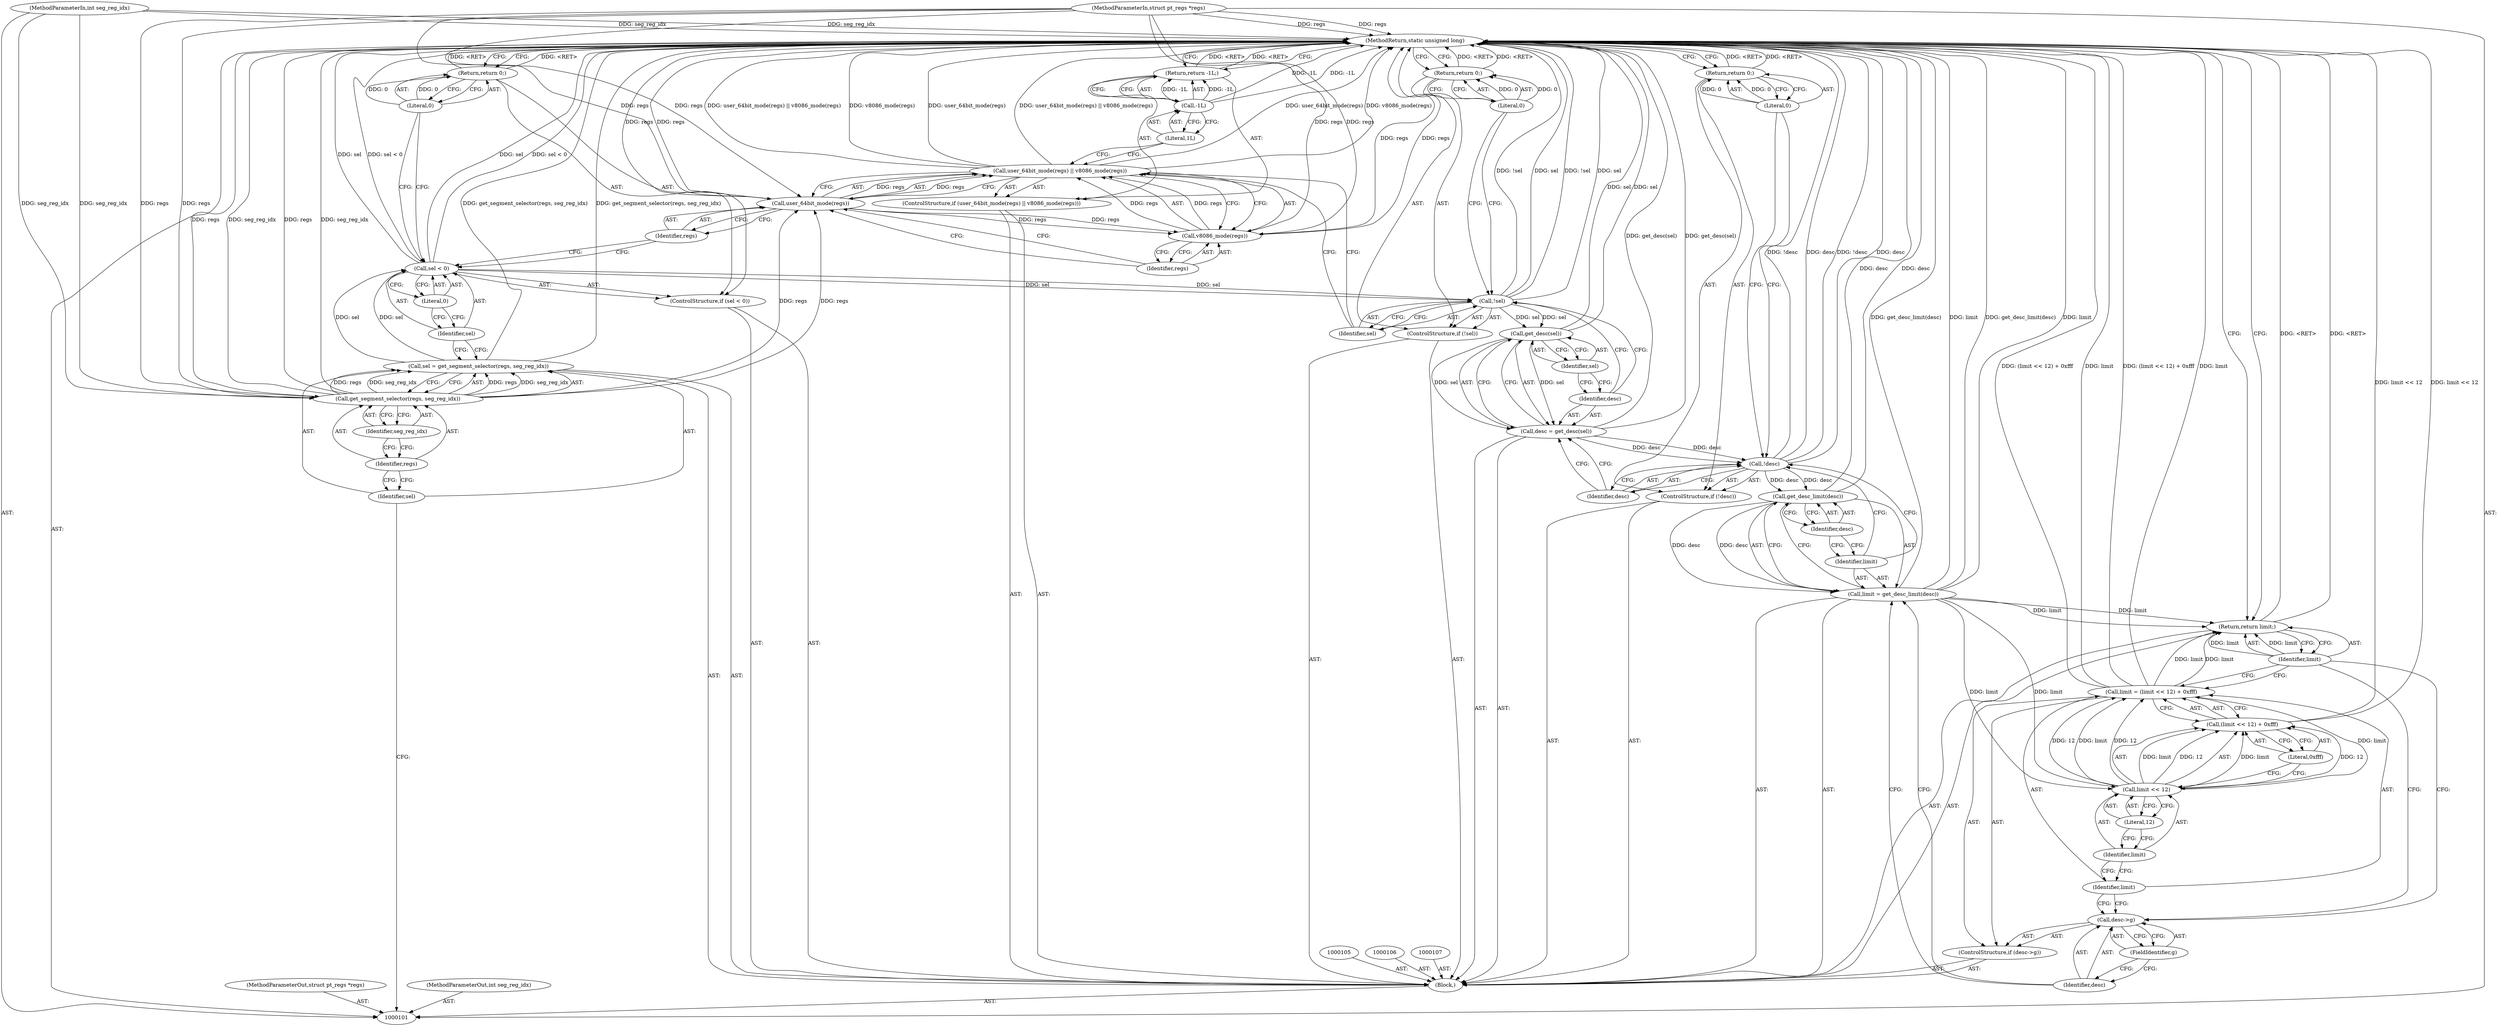 digraph "1_linux_de9f869616dd95e95c00bdd6b0fcd3421e8a4323_0" {
"1000159" [label="(MethodReturn,static unsigned long)"];
"1000102" [label="(MethodParameterIn,struct pt_regs *regs)"];
"1000229" [label="(MethodParameterOut,struct pt_regs *regs)"];
"1000103" [label="(MethodParameterIn,int seg_reg_idx)"];
"1000230" [label="(MethodParameterOut,int seg_reg_idx)"];
"1000119" [label="(ControlStructure,if (user_64bit_mode(regs) || v8086_mode(regs)))"];
"1000122" [label="(Identifier,regs)"];
"1000123" [label="(Call,v8086_mode(regs))"];
"1000124" [label="(Identifier,regs)"];
"1000120" [label="(Call,user_64bit_mode(regs) || v8086_mode(regs))"];
"1000121" [label="(Call,user_64bit_mode(regs))"];
"1000127" [label="(Literal,1L)"];
"1000125" [label="(Return,return -1L;)"];
"1000126" [label="(Call,-1L)"];
"1000128" [label="(ControlStructure,if (!sel))"];
"1000129" [label="(Call,!sel)"];
"1000130" [label="(Identifier,sel)"];
"1000132" [label="(Literal,0)"];
"1000131" [label="(Return,return 0;)"];
"1000133" [label="(Call,desc = get_desc(sel))"];
"1000134" [label="(Identifier,desc)"];
"1000136" [label="(Identifier,sel)"];
"1000135" [label="(Call,get_desc(sel))"];
"1000137" [label="(ControlStructure,if (!desc))"];
"1000138" [label="(Call,!desc)"];
"1000139" [label="(Identifier,desc)"];
"1000141" [label="(Literal,0)"];
"1000140" [label="(Return,return 0;)"];
"1000104" [label="(Block,)"];
"1000142" [label="(Call,limit = get_desc_limit(desc))"];
"1000143" [label="(Identifier,limit)"];
"1000145" [label="(Identifier,desc)"];
"1000144" [label="(Call,get_desc_limit(desc))"];
"1000146" [label="(ControlStructure,if (desc->g))"];
"1000149" [label="(FieldIdentifier,g)"];
"1000147" [label="(Call,desc->g)"];
"1000148" [label="(Identifier,desc)"];
"1000152" [label="(Call,(limit << 12) + 0xfff)"];
"1000153" [label="(Call,limit << 12)"];
"1000154" [label="(Identifier,limit)"];
"1000155" [label="(Literal,12)"];
"1000156" [label="(Literal,0xfff)"];
"1000150" [label="(Call,limit = (limit << 12) + 0xfff)"];
"1000151" [label="(Identifier,limit)"];
"1000157" [label="(Return,return limit;)"];
"1000158" [label="(Identifier,limit)"];
"1000108" [label="(Call,sel = get_segment_selector(regs, seg_reg_idx))"];
"1000109" [label="(Identifier,sel)"];
"1000111" [label="(Identifier,regs)"];
"1000112" [label="(Identifier,seg_reg_idx)"];
"1000110" [label="(Call,get_segment_selector(regs, seg_reg_idx))"];
"1000113" [label="(ControlStructure,if (sel < 0))"];
"1000116" [label="(Literal,0)"];
"1000114" [label="(Call,sel < 0)"];
"1000115" [label="(Identifier,sel)"];
"1000117" [label="(Return,return 0;)"];
"1000118" [label="(Literal,0)"];
"1000159" -> "1000101"  [label="AST: "];
"1000159" -> "1000117"  [label="CFG: "];
"1000159" -> "1000125"  [label="CFG: "];
"1000159" -> "1000131"  [label="CFG: "];
"1000159" -> "1000140"  [label="CFG: "];
"1000159" -> "1000157"  [label="CFG: "];
"1000117" -> "1000159"  [label="DDG: <RET>"];
"1000125" -> "1000159"  [label="DDG: <RET>"];
"1000131" -> "1000159"  [label="DDG: <RET>"];
"1000140" -> "1000159"  [label="DDG: <RET>"];
"1000150" -> "1000159"  [label="DDG: limit"];
"1000150" -> "1000159"  [label="DDG: (limit << 12) + 0xfff"];
"1000114" -> "1000159"  [label="DDG: sel < 0"];
"1000114" -> "1000159"  [label="DDG: sel"];
"1000152" -> "1000159"  [label="DDG: limit << 12"];
"1000138" -> "1000159"  [label="DDG: !desc"];
"1000138" -> "1000159"  [label="DDG: desc"];
"1000110" -> "1000159"  [label="DDG: regs"];
"1000110" -> "1000159"  [label="DDG: seg_reg_idx"];
"1000123" -> "1000159"  [label="DDG: regs"];
"1000129" -> "1000159"  [label="DDG: sel"];
"1000129" -> "1000159"  [label="DDG: !sel"];
"1000126" -> "1000159"  [label="DDG: -1L"];
"1000120" -> "1000159"  [label="DDG: v8086_mode(regs)"];
"1000120" -> "1000159"  [label="DDG: user_64bit_mode(regs)"];
"1000120" -> "1000159"  [label="DDG: user_64bit_mode(regs) || v8086_mode(regs)"];
"1000103" -> "1000159"  [label="DDG: seg_reg_idx"];
"1000142" -> "1000159"  [label="DDG: get_desc_limit(desc)"];
"1000142" -> "1000159"  [label="DDG: limit"];
"1000102" -> "1000159"  [label="DDG: regs"];
"1000133" -> "1000159"  [label="DDG: get_desc(sel)"];
"1000108" -> "1000159"  [label="DDG: get_segment_selector(regs, seg_reg_idx)"];
"1000135" -> "1000159"  [label="DDG: sel"];
"1000121" -> "1000159"  [label="DDG: regs"];
"1000144" -> "1000159"  [label="DDG: desc"];
"1000157" -> "1000159"  [label="DDG: <RET>"];
"1000102" -> "1000101"  [label="AST: "];
"1000102" -> "1000159"  [label="DDG: regs"];
"1000102" -> "1000110"  [label="DDG: regs"];
"1000102" -> "1000121"  [label="DDG: regs"];
"1000102" -> "1000123"  [label="DDG: regs"];
"1000229" -> "1000101"  [label="AST: "];
"1000103" -> "1000101"  [label="AST: "];
"1000103" -> "1000159"  [label="DDG: seg_reg_idx"];
"1000103" -> "1000110"  [label="DDG: seg_reg_idx"];
"1000230" -> "1000101"  [label="AST: "];
"1000119" -> "1000104"  [label="AST: "];
"1000120" -> "1000119"  [label="AST: "];
"1000125" -> "1000119"  [label="AST: "];
"1000122" -> "1000121"  [label="AST: "];
"1000122" -> "1000114"  [label="CFG: "];
"1000121" -> "1000122"  [label="CFG: "];
"1000123" -> "1000120"  [label="AST: "];
"1000123" -> "1000124"  [label="CFG: "];
"1000124" -> "1000123"  [label="AST: "];
"1000120" -> "1000123"  [label="CFG: "];
"1000123" -> "1000159"  [label="DDG: regs"];
"1000123" -> "1000120"  [label="DDG: regs"];
"1000121" -> "1000123"  [label="DDG: regs"];
"1000102" -> "1000123"  [label="DDG: regs"];
"1000124" -> "1000123"  [label="AST: "];
"1000124" -> "1000121"  [label="CFG: "];
"1000123" -> "1000124"  [label="CFG: "];
"1000120" -> "1000119"  [label="AST: "];
"1000120" -> "1000121"  [label="CFG: "];
"1000120" -> "1000123"  [label="CFG: "];
"1000121" -> "1000120"  [label="AST: "];
"1000123" -> "1000120"  [label="AST: "];
"1000127" -> "1000120"  [label="CFG: "];
"1000130" -> "1000120"  [label="CFG: "];
"1000120" -> "1000159"  [label="DDG: v8086_mode(regs)"];
"1000120" -> "1000159"  [label="DDG: user_64bit_mode(regs)"];
"1000120" -> "1000159"  [label="DDG: user_64bit_mode(regs) || v8086_mode(regs)"];
"1000121" -> "1000120"  [label="DDG: regs"];
"1000123" -> "1000120"  [label="DDG: regs"];
"1000121" -> "1000120"  [label="AST: "];
"1000121" -> "1000122"  [label="CFG: "];
"1000122" -> "1000121"  [label="AST: "];
"1000124" -> "1000121"  [label="CFG: "];
"1000120" -> "1000121"  [label="CFG: "];
"1000121" -> "1000159"  [label="DDG: regs"];
"1000121" -> "1000120"  [label="DDG: regs"];
"1000110" -> "1000121"  [label="DDG: regs"];
"1000102" -> "1000121"  [label="DDG: regs"];
"1000121" -> "1000123"  [label="DDG: regs"];
"1000127" -> "1000126"  [label="AST: "];
"1000127" -> "1000120"  [label="CFG: "];
"1000126" -> "1000127"  [label="CFG: "];
"1000125" -> "1000119"  [label="AST: "];
"1000125" -> "1000126"  [label="CFG: "];
"1000126" -> "1000125"  [label="AST: "];
"1000159" -> "1000125"  [label="CFG: "];
"1000125" -> "1000159"  [label="DDG: <RET>"];
"1000126" -> "1000125"  [label="DDG: -1L"];
"1000126" -> "1000125"  [label="AST: "];
"1000126" -> "1000127"  [label="CFG: "];
"1000127" -> "1000126"  [label="AST: "];
"1000125" -> "1000126"  [label="CFG: "];
"1000126" -> "1000159"  [label="DDG: -1L"];
"1000126" -> "1000125"  [label="DDG: -1L"];
"1000128" -> "1000104"  [label="AST: "];
"1000129" -> "1000128"  [label="AST: "];
"1000131" -> "1000128"  [label="AST: "];
"1000129" -> "1000128"  [label="AST: "];
"1000129" -> "1000130"  [label="CFG: "];
"1000130" -> "1000129"  [label="AST: "];
"1000132" -> "1000129"  [label="CFG: "];
"1000134" -> "1000129"  [label="CFG: "];
"1000129" -> "1000159"  [label="DDG: sel"];
"1000129" -> "1000159"  [label="DDG: !sel"];
"1000114" -> "1000129"  [label="DDG: sel"];
"1000129" -> "1000135"  [label="DDG: sel"];
"1000130" -> "1000129"  [label="AST: "];
"1000130" -> "1000120"  [label="CFG: "];
"1000129" -> "1000130"  [label="CFG: "];
"1000132" -> "1000131"  [label="AST: "];
"1000132" -> "1000129"  [label="CFG: "];
"1000131" -> "1000132"  [label="CFG: "];
"1000132" -> "1000131"  [label="DDG: 0"];
"1000131" -> "1000128"  [label="AST: "];
"1000131" -> "1000132"  [label="CFG: "];
"1000132" -> "1000131"  [label="AST: "];
"1000159" -> "1000131"  [label="CFG: "];
"1000131" -> "1000159"  [label="DDG: <RET>"];
"1000132" -> "1000131"  [label="DDG: 0"];
"1000133" -> "1000104"  [label="AST: "];
"1000133" -> "1000135"  [label="CFG: "];
"1000134" -> "1000133"  [label="AST: "];
"1000135" -> "1000133"  [label="AST: "];
"1000139" -> "1000133"  [label="CFG: "];
"1000133" -> "1000159"  [label="DDG: get_desc(sel)"];
"1000135" -> "1000133"  [label="DDG: sel"];
"1000133" -> "1000138"  [label="DDG: desc"];
"1000134" -> "1000133"  [label="AST: "];
"1000134" -> "1000129"  [label="CFG: "];
"1000136" -> "1000134"  [label="CFG: "];
"1000136" -> "1000135"  [label="AST: "];
"1000136" -> "1000134"  [label="CFG: "];
"1000135" -> "1000136"  [label="CFG: "];
"1000135" -> "1000133"  [label="AST: "];
"1000135" -> "1000136"  [label="CFG: "];
"1000136" -> "1000135"  [label="AST: "];
"1000133" -> "1000135"  [label="CFG: "];
"1000135" -> "1000159"  [label="DDG: sel"];
"1000135" -> "1000133"  [label="DDG: sel"];
"1000129" -> "1000135"  [label="DDG: sel"];
"1000137" -> "1000104"  [label="AST: "];
"1000138" -> "1000137"  [label="AST: "];
"1000140" -> "1000137"  [label="AST: "];
"1000138" -> "1000137"  [label="AST: "];
"1000138" -> "1000139"  [label="CFG: "];
"1000139" -> "1000138"  [label="AST: "];
"1000141" -> "1000138"  [label="CFG: "];
"1000143" -> "1000138"  [label="CFG: "];
"1000138" -> "1000159"  [label="DDG: !desc"];
"1000138" -> "1000159"  [label="DDG: desc"];
"1000133" -> "1000138"  [label="DDG: desc"];
"1000138" -> "1000144"  [label="DDG: desc"];
"1000139" -> "1000138"  [label="AST: "];
"1000139" -> "1000133"  [label="CFG: "];
"1000138" -> "1000139"  [label="CFG: "];
"1000141" -> "1000140"  [label="AST: "];
"1000141" -> "1000138"  [label="CFG: "];
"1000140" -> "1000141"  [label="CFG: "];
"1000141" -> "1000140"  [label="DDG: 0"];
"1000140" -> "1000137"  [label="AST: "];
"1000140" -> "1000141"  [label="CFG: "];
"1000141" -> "1000140"  [label="AST: "];
"1000159" -> "1000140"  [label="CFG: "];
"1000140" -> "1000159"  [label="DDG: <RET>"];
"1000141" -> "1000140"  [label="DDG: 0"];
"1000104" -> "1000101"  [label="AST: "];
"1000105" -> "1000104"  [label="AST: "];
"1000106" -> "1000104"  [label="AST: "];
"1000107" -> "1000104"  [label="AST: "];
"1000108" -> "1000104"  [label="AST: "];
"1000113" -> "1000104"  [label="AST: "];
"1000119" -> "1000104"  [label="AST: "];
"1000128" -> "1000104"  [label="AST: "];
"1000133" -> "1000104"  [label="AST: "];
"1000137" -> "1000104"  [label="AST: "];
"1000142" -> "1000104"  [label="AST: "];
"1000146" -> "1000104"  [label="AST: "];
"1000157" -> "1000104"  [label="AST: "];
"1000142" -> "1000104"  [label="AST: "];
"1000142" -> "1000144"  [label="CFG: "];
"1000143" -> "1000142"  [label="AST: "];
"1000144" -> "1000142"  [label="AST: "];
"1000148" -> "1000142"  [label="CFG: "];
"1000142" -> "1000159"  [label="DDG: get_desc_limit(desc)"];
"1000142" -> "1000159"  [label="DDG: limit"];
"1000144" -> "1000142"  [label="DDG: desc"];
"1000142" -> "1000153"  [label="DDG: limit"];
"1000142" -> "1000157"  [label="DDG: limit"];
"1000143" -> "1000142"  [label="AST: "];
"1000143" -> "1000138"  [label="CFG: "];
"1000145" -> "1000143"  [label="CFG: "];
"1000145" -> "1000144"  [label="AST: "];
"1000145" -> "1000143"  [label="CFG: "];
"1000144" -> "1000145"  [label="CFG: "];
"1000144" -> "1000142"  [label="AST: "];
"1000144" -> "1000145"  [label="CFG: "];
"1000145" -> "1000144"  [label="AST: "];
"1000142" -> "1000144"  [label="CFG: "];
"1000144" -> "1000159"  [label="DDG: desc"];
"1000144" -> "1000142"  [label="DDG: desc"];
"1000138" -> "1000144"  [label="DDG: desc"];
"1000146" -> "1000104"  [label="AST: "];
"1000147" -> "1000146"  [label="AST: "];
"1000150" -> "1000146"  [label="AST: "];
"1000149" -> "1000147"  [label="AST: "];
"1000149" -> "1000148"  [label="CFG: "];
"1000147" -> "1000149"  [label="CFG: "];
"1000147" -> "1000146"  [label="AST: "];
"1000147" -> "1000149"  [label="CFG: "];
"1000148" -> "1000147"  [label="AST: "];
"1000149" -> "1000147"  [label="AST: "];
"1000151" -> "1000147"  [label="CFG: "];
"1000158" -> "1000147"  [label="CFG: "];
"1000148" -> "1000147"  [label="AST: "];
"1000148" -> "1000142"  [label="CFG: "];
"1000149" -> "1000148"  [label="CFG: "];
"1000152" -> "1000150"  [label="AST: "];
"1000152" -> "1000156"  [label="CFG: "];
"1000153" -> "1000152"  [label="AST: "];
"1000156" -> "1000152"  [label="AST: "];
"1000150" -> "1000152"  [label="CFG: "];
"1000152" -> "1000159"  [label="DDG: limit << 12"];
"1000153" -> "1000152"  [label="DDG: limit"];
"1000153" -> "1000152"  [label="DDG: 12"];
"1000153" -> "1000152"  [label="AST: "];
"1000153" -> "1000155"  [label="CFG: "];
"1000154" -> "1000153"  [label="AST: "];
"1000155" -> "1000153"  [label="AST: "];
"1000156" -> "1000153"  [label="CFG: "];
"1000153" -> "1000150"  [label="DDG: limit"];
"1000153" -> "1000150"  [label="DDG: 12"];
"1000153" -> "1000152"  [label="DDG: limit"];
"1000153" -> "1000152"  [label="DDG: 12"];
"1000142" -> "1000153"  [label="DDG: limit"];
"1000154" -> "1000153"  [label="AST: "];
"1000154" -> "1000151"  [label="CFG: "];
"1000155" -> "1000154"  [label="CFG: "];
"1000155" -> "1000153"  [label="AST: "];
"1000155" -> "1000154"  [label="CFG: "];
"1000153" -> "1000155"  [label="CFG: "];
"1000156" -> "1000152"  [label="AST: "];
"1000156" -> "1000153"  [label="CFG: "];
"1000152" -> "1000156"  [label="CFG: "];
"1000150" -> "1000146"  [label="AST: "];
"1000150" -> "1000152"  [label="CFG: "];
"1000151" -> "1000150"  [label="AST: "];
"1000152" -> "1000150"  [label="AST: "];
"1000158" -> "1000150"  [label="CFG: "];
"1000150" -> "1000159"  [label="DDG: limit"];
"1000150" -> "1000159"  [label="DDG: (limit << 12) + 0xfff"];
"1000153" -> "1000150"  [label="DDG: limit"];
"1000153" -> "1000150"  [label="DDG: 12"];
"1000150" -> "1000157"  [label="DDG: limit"];
"1000151" -> "1000150"  [label="AST: "];
"1000151" -> "1000147"  [label="CFG: "];
"1000154" -> "1000151"  [label="CFG: "];
"1000157" -> "1000104"  [label="AST: "];
"1000157" -> "1000158"  [label="CFG: "];
"1000158" -> "1000157"  [label="AST: "];
"1000159" -> "1000157"  [label="CFG: "];
"1000157" -> "1000159"  [label="DDG: <RET>"];
"1000158" -> "1000157"  [label="DDG: limit"];
"1000150" -> "1000157"  [label="DDG: limit"];
"1000142" -> "1000157"  [label="DDG: limit"];
"1000158" -> "1000157"  [label="AST: "];
"1000158" -> "1000150"  [label="CFG: "];
"1000158" -> "1000147"  [label="CFG: "];
"1000157" -> "1000158"  [label="CFG: "];
"1000158" -> "1000157"  [label="DDG: limit"];
"1000108" -> "1000104"  [label="AST: "];
"1000108" -> "1000110"  [label="CFG: "];
"1000109" -> "1000108"  [label="AST: "];
"1000110" -> "1000108"  [label="AST: "];
"1000115" -> "1000108"  [label="CFG: "];
"1000108" -> "1000159"  [label="DDG: get_segment_selector(regs, seg_reg_idx)"];
"1000110" -> "1000108"  [label="DDG: regs"];
"1000110" -> "1000108"  [label="DDG: seg_reg_idx"];
"1000108" -> "1000114"  [label="DDG: sel"];
"1000109" -> "1000108"  [label="AST: "];
"1000109" -> "1000101"  [label="CFG: "];
"1000111" -> "1000109"  [label="CFG: "];
"1000111" -> "1000110"  [label="AST: "];
"1000111" -> "1000109"  [label="CFG: "];
"1000112" -> "1000111"  [label="CFG: "];
"1000112" -> "1000110"  [label="AST: "];
"1000112" -> "1000111"  [label="CFG: "];
"1000110" -> "1000112"  [label="CFG: "];
"1000110" -> "1000108"  [label="AST: "];
"1000110" -> "1000112"  [label="CFG: "];
"1000111" -> "1000110"  [label="AST: "];
"1000112" -> "1000110"  [label="AST: "];
"1000108" -> "1000110"  [label="CFG: "];
"1000110" -> "1000159"  [label="DDG: regs"];
"1000110" -> "1000159"  [label="DDG: seg_reg_idx"];
"1000110" -> "1000108"  [label="DDG: regs"];
"1000110" -> "1000108"  [label="DDG: seg_reg_idx"];
"1000102" -> "1000110"  [label="DDG: regs"];
"1000103" -> "1000110"  [label="DDG: seg_reg_idx"];
"1000110" -> "1000121"  [label="DDG: regs"];
"1000113" -> "1000104"  [label="AST: "];
"1000114" -> "1000113"  [label="AST: "];
"1000117" -> "1000113"  [label="AST: "];
"1000116" -> "1000114"  [label="AST: "];
"1000116" -> "1000115"  [label="CFG: "];
"1000114" -> "1000116"  [label="CFG: "];
"1000114" -> "1000113"  [label="AST: "];
"1000114" -> "1000116"  [label="CFG: "];
"1000115" -> "1000114"  [label="AST: "];
"1000116" -> "1000114"  [label="AST: "];
"1000118" -> "1000114"  [label="CFG: "];
"1000122" -> "1000114"  [label="CFG: "];
"1000114" -> "1000159"  [label="DDG: sel < 0"];
"1000114" -> "1000159"  [label="DDG: sel"];
"1000108" -> "1000114"  [label="DDG: sel"];
"1000114" -> "1000129"  [label="DDG: sel"];
"1000115" -> "1000114"  [label="AST: "];
"1000115" -> "1000108"  [label="CFG: "];
"1000116" -> "1000115"  [label="CFG: "];
"1000117" -> "1000113"  [label="AST: "];
"1000117" -> "1000118"  [label="CFG: "];
"1000118" -> "1000117"  [label="AST: "];
"1000159" -> "1000117"  [label="CFG: "];
"1000117" -> "1000159"  [label="DDG: <RET>"];
"1000118" -> "1000117"  [label="DDG: 0"];
"1000118" -> "1000117"  [label="AST: "];
"1000118" -> "1000114"  [label="CFG: "];
"1000117" -> "1000118"  [label="CFG: "];
"1000118" -> "1000117"  [label="DDG: 0"];
}
